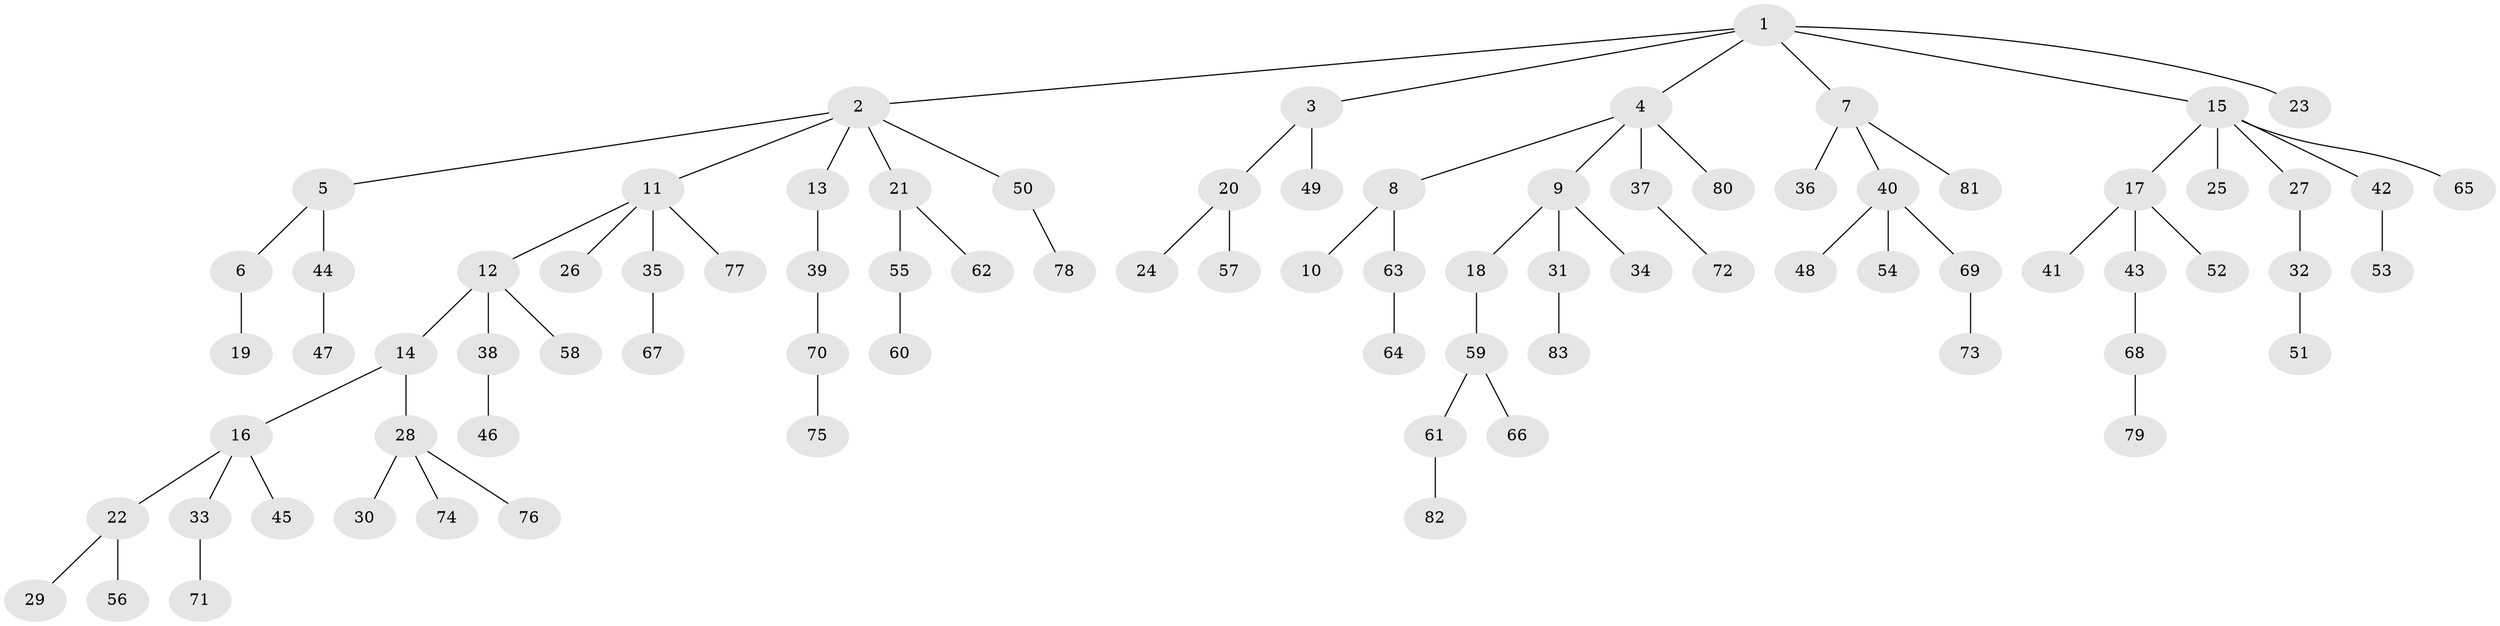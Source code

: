 // Generated by graph-tools (version 1.1) at 2025/26/03/09/25 03:26:30]
// undirected, 83 vertices, 82 edges
graph export_dot {
graph [start="1"]
  node [color=gray90,style=filled];
  1;
  2;
  3;
  4;
  5;
  6;
  7;
  8;
  9;
  10;
  11;
  12;
  13;
  14;
  15;
  16;
  17;
  18;
  19;
  20;
  21;
  22;
  23;
  24;
  25;
  26;
  27;
  28;
  29;
  30;
  31;
  32;
  33;
  34;
  35;
  36;
  37;
  38;
  39;
  40;
  41;
  42;
  43;
  44;
  45;
  46;
  47;
  48;
  49;
  50;
  51;
  52;
  53;
  54;
  55;
  56;
  57;
  58;
  59;
  60;
  61;
  62;
  63;
  64;
  65;
  66;
  67;
  68;
  69;
  70;
  71;
  72;
  73;
  74;
  75;
  76;
  77;
  78;
  79;
  80;
  81;
  82;
  83;
  1 -- 2;
  1 -- 3;
  1 -- 4;
  1 -- 7;
  1 -- 15;
  1 -- 23;
  2 -- 5;
  2 -- 11;
  2 -- 13;
  2 -- 21;
  2 -- 50;
  3 -- 20;
  3 -- 49;
  4 -- 8;
  4 -- 9;
  4 -- 37;
  4 -- 80;
  5 -- 6;
  5 -- 44;
  6 -- 19;
  7 -- 36;
  7 -- 40;
  7 -- 81;
  8 -- 10;
  8 -- 63;
  9 -- 18;
  9 -- 31;
  9 -- 34;
  11 -- 12;
  11 -- 26;
  11 -- 35;
  11 -- 77;
  12 -- 14;
  12 -- 38;
  12 -- 58;
  13 -- 39;
  14 -- 16;
  14 -- 28;
  15 -- 17;
  15 -- 25;
  15 -- 27;
  15 -- 42;
  15 -- 65;
  16 -- 22;
  16 -- 33;
  16 -- 45;
  17 -- 41;
  17 -- 43;
  17 -- 52;
  18 -- 59;
  20 -- 24;
  20 -- 57;
  21 -- 55;
  21 -- 62;
  22 -- 29;
  22 -- 56;
  27 -- 32;
  28 -- 30;
  28 -- 74;
  28 -- 76;
  31 -- 83;
  32 -- 51;
  33 -- 71;
  35 -- 67;
  37 -- 72;
  38 -- 46;
  39 -- 70;
  40 -- 48;
  40 -- 54;
  40 -- 69;
  42 -- 53;
  43 -- 68;
  44 -- 47;
  50 -- 78;
  55 -- 60;
  59 -- 61;
  59 -- 66;
  61 -- 82;
  63 -- 64;
  68 -- 79;
  69 -- 73;
  70 -- 75;
}
